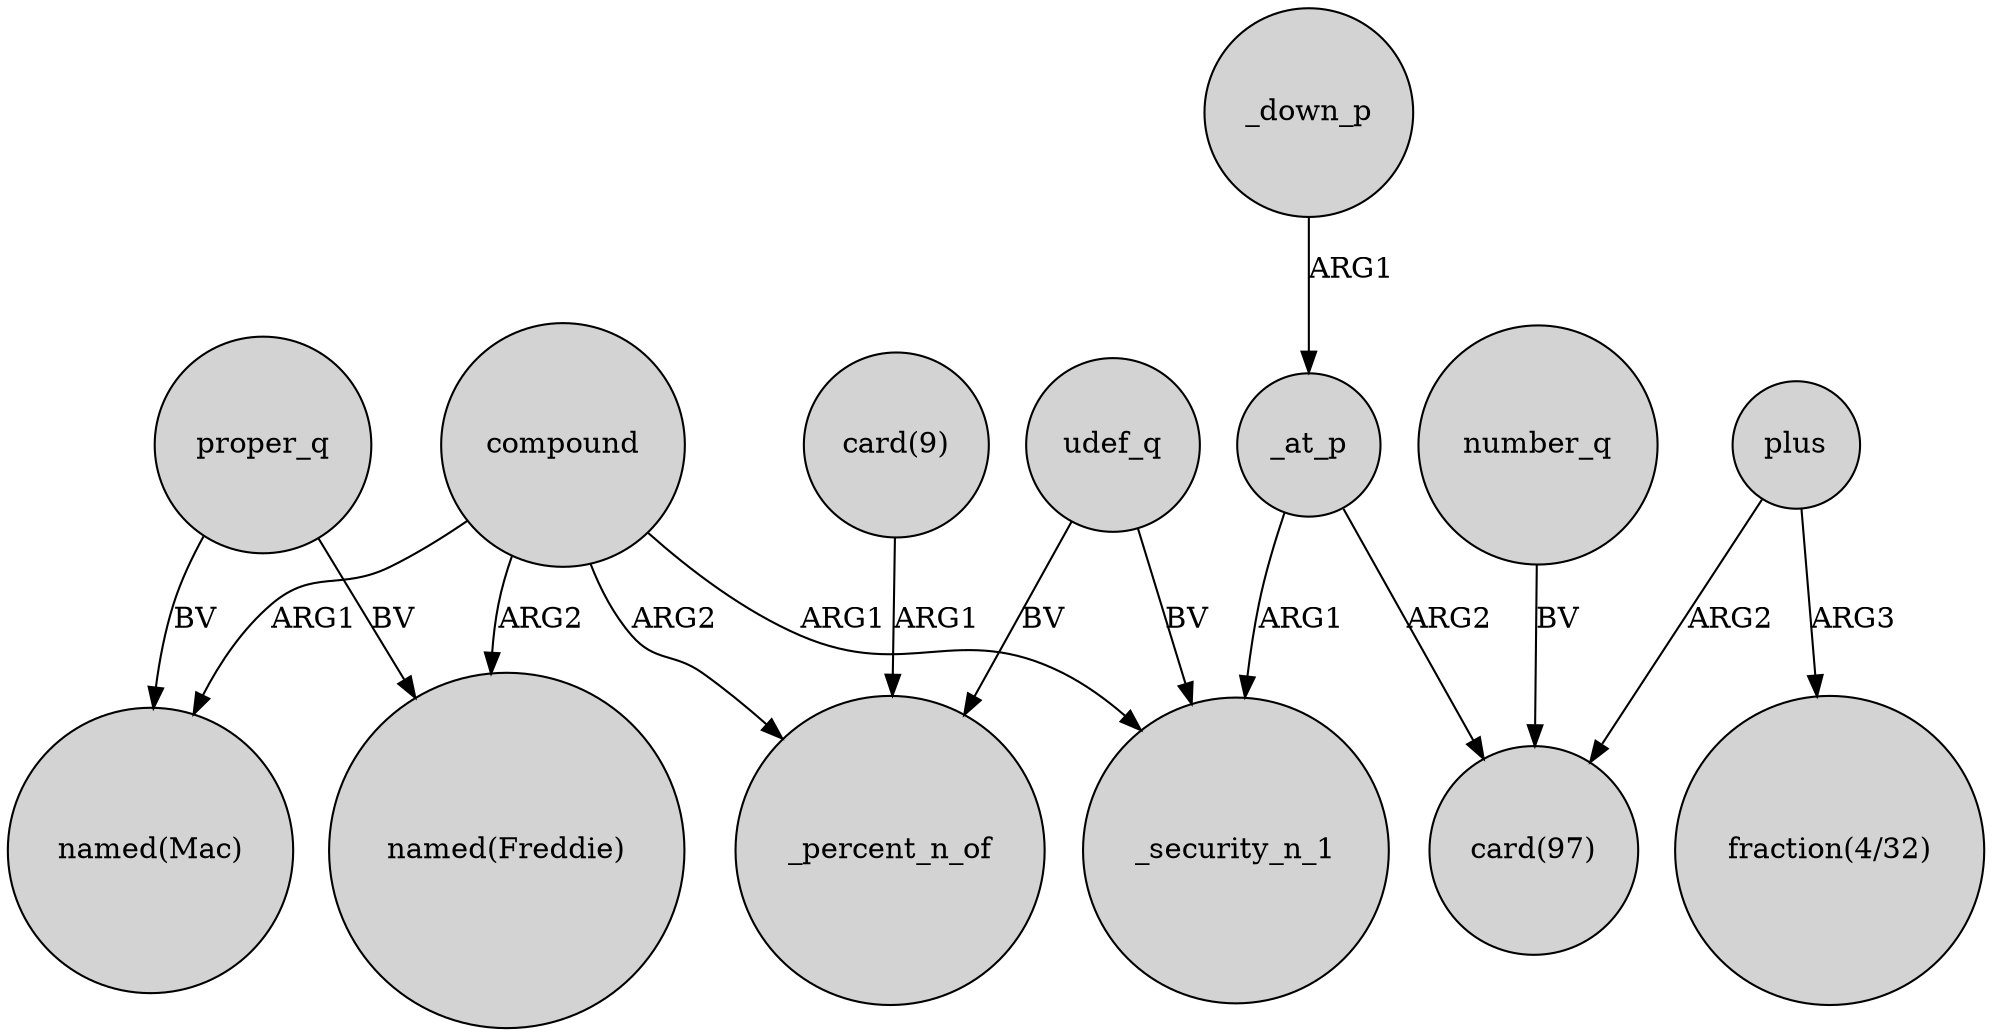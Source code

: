 digraph {
	node [shape=circle style=filled]
	"card(9)" -> _percent_n_of [label=ARG1]
	_at_p -> "card(97)" [label=ARG2]
	compound -> "named(Mac)" [label=ARG1]
	number_q -> "card(97)" [label=BV]
	udef_q -> _percent_n_of [label=BV]
	proper_q -> "named(Mac)" [label=BV]
	proper_q -> "named(Freddie)" [label=BV]
	compound -> _security_n_1 [label=ARG1]
	compound -> _percent_n_of [label=ARG2]
	_down_p -> _at_p [label=ARG1]
	plus -> "card(97)" [label=ARG2]
	_at_p -> _security_n_1 [label=ARG1]
	plus -> "fraction(4/32)" [label=ARG3]
	udef_q -> _security_n_1 [label=BV]
	compound -> "named(Freddie)" [label=ARG2]
}
